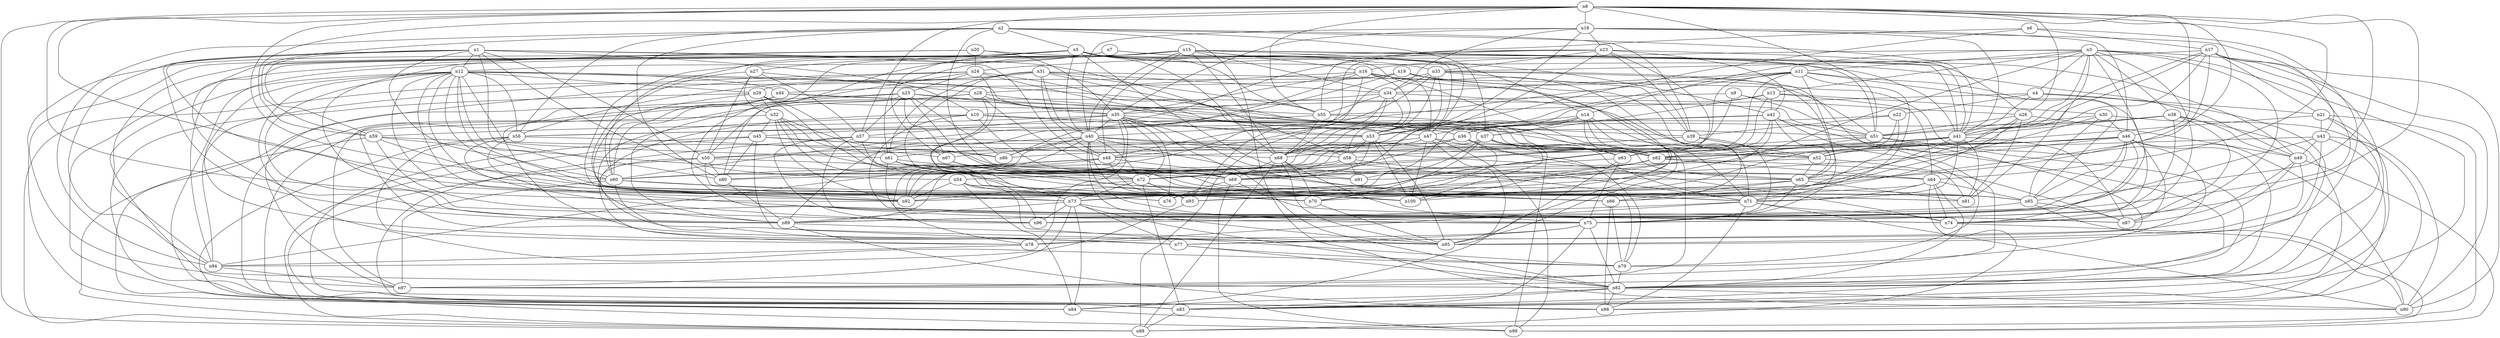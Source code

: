 strict graph {
	n1 -- n54;
	n1 -- n50;
	n1 -- n48;
	n1 -- n59;
	n1 -- n94;
	n1 -- n76;
	n1 -- n60;
	n1 -- n80;
	n1 -- n89;
	n1 -- n12;
	n1 -- n10;
	n1 -- n58;
	n2 -- n80;
	n2 -- n5;
	n2 -- n94;
	n2 -- n37;
	n2 -- n39;
	n2 -- n69;
	n2 -- n90;
	n2 -- n41;
	n2 -- n59;
	n2 -- n56;
	n3 -- n4;
	n3 -- n16;
	n3 -- n74;
	n3 -- n41;
	n3 -- n93;
	n3 -- n13;
	n3 -- n75;
	n3 -- n83;
	n3 -- n81;
	n3 -- n90;
	n3 -- n14;
	n3 -- n11;
	n3 -- n38;
	n3 -- n96;
	n4 -- n82;
	n4 -- n22;
	n4 -- n41;
	n4 -- n55;
	n4 -- n21;
	n5 -- n68;
	n5 -- n60;
	n5 -- n27;
	n5 -- n55;
	n5 -- n82;
	n5 -- n65;
	n5 -- n67;
	n5 -- n84;
	n5 -- n94;
	n5 -- n33;
	n5 -- n49;
	n5 -- n62;
	n5 -- n40;
	n5 -- n51;
	n6 -- n53;
	n6 -- n56;
	n6 -- n17;
	n6 -- n95;
	n7 -- n92;
	n7 -- n53;
	n7 -- n12;
	n7 -- n14;
	n8 -- n57;
	n8 -- n60;
	n8 -- n92;
	n8 -- n74;
	n8 -- n59;
	n8 -- n88;
	n8 -- n51;
	n8 -- n70;
	n8 -- n46;
	n8 -- n26;
	n8 -- n65;
	n8 -- n64;
	n8 -- n55;
	n8 -- n85;
	n8 -- n18;
	n9 -- n51;
	n9 -- n54;
	n9 -- n10;
	n9 -- n26;
	n10 -- n36;
	n10 -- n89;
	n10 -- n78;
	n10 -- n69;
	n10 -- n87;
	n10 -- n53;
	n11 -- n34;
	n11 -- n65;
	n11 -- n71;
	n11 -- n92;
	n11 -- n72;
	n11 -- n86;
	n11 -- n74;
	n11 -- n85;
	n11 -- n53;
	n12 -- n79;
	n12 -- n63;
	n12 -- n61;
	n12 -- n92;
	n12 -- n60;
	n12 -- n97;
	n12 -- n51;
	n12 -- n44;
	n12 -- n85;
	n12 -- n73;
	n12 -- n56;
	n12 -- n77;
	n12 -- n76;
	n12 -- n29;
	n12 -- n100;
	n12 -- n89;
	n13 -- n64;
	n13 -- n30;
	n13 -- n68;
	n13 -- n42;
	n13 -- n63;
	n13 -- n37;
	n14 -- n36;
	n14 -- n92;
	n14 -- n95;
	n14 -- n37;
	n14 -- n62;
	n14 -- n71;
	n14 -- n53;
	n14 -- n97;
	n14 -- n60;
	n15 -- n48;
	n15 -- n68;
	n15 -- n26;
	n15 -- n41;
	n15 -- n47;
	n15 -- n16;
	n15 -- n98;
	n15 -- n94;
	n15 -- n40;
	n15 -- n61;
	n15 -- n60;
	n15 -- n75;
	n15 -- n83;
	n15 -- n34;
	n15 -- n49;
	n15 -- n42;
	n16 -- n35;
	n16 -- n60;
	n16 -- n71;
	n16 -- n95;
	n16 -- n47;
	n16 -- n28;
	n16 -- n68;
	n16 -- n92;
	n17 -- n41;
	n17 -- n89;
	n17 -- n90;
	n17 -- n33;
	n17 -- n21;
	n17 -- n82;
	n17 -- n73;
	n17 -- n52;
	n17 -- n62;
	n18 -- n53;
	n18 -- n23;
	n18 -- n43;
	n18 -- n35;
	n18 -- n41;
	n18 -- n40;
	n18 -- n34;
	n18 -- n46;
	n19 -- n79;
	n19 -- n44;
	n19 -- n29;
	n19 -- n100;
	n19 -- n45;
	n19 -- n66;
	n20 -- n41;
	n20 -- n89;
	n20 -- n96;
	n20 -- n24;
	n20 -- n35;
	n21 -- n83;
	n21 -- n88;
	n21 -- n43;
	n21 -- n82;
	n21 -- n50;
	n22 -- n36;
	n22 -- n93;
	n22 -- n71;
	n22 -- n39;
	n23 -- n24;
	n23 -- n55;
	n23 -- n48;
	n23 -- n42;
	n23 -- n41;
	n23 -- n73;
	n23 -- n69;
	n23 -- n33;
	n23 -- n39;
	n24 -- n97;
	n24 -- n47;
	n24 -- n89;
	n24 -- n25;
	n24 -- n96;
	n24 -- n94;
	n24 -- n63;
	n25 -- n83;
	n25 -- n35;
	n25 -- n57;
	n25 -- n37;
	n25 -- n67;
	n25 -- n86;
	n25 -- n97;
	n25 -- n80;
	n25 -- n69;
	n26 -- n70;
	n26 -- n81;
	n26 -- n51;
	n26 -- n49;
	n26 -- n65;
	n27 -- n50;
	n27 -- n28;
	n27 -- n32;
	n27 -- n70;
	n27 -- n57;
	n28 -- n62;
	n28 -- n95;
	n28 -- n50;
	n28 -- n91;
	n28 -- n35;
	n28 -- n81;
	n29 -- n39;
	n29 -- n83;
	n29 -- n85;
	n29 -- n81;
	n29 -- n32;
	n29 -- n92;
	n30 -- n76;
	n30 -- n46;
	n30 -- n98;
	n30 -- n51;
	n30 -- n85;
	n31 -- n51;
	n31 -- n40;
	n31 -- n88;
	n31 -- n55;
	n31 -- n63;
	n31 -- n34;
	n31 -- n72;
	n31 -- n56;
	n31 -- n61;
	n31 -- n48;
	n32 -- n70;
	n32 -- n92;
	n32 -- n64;
	n32 -- n86;
	n32 -- n98;
	n32 -- n45;
	n32 -- n100;
	n33 -- n34;
	n33 -- n58;
	n33 -- n75;
	n33 -- n40;
	n33 -- n68;
	n33 -- n97;
	n33 -- n39;
	n33 -- n48;
	n34 -- n35;
	n34 -- n93;
	n34 -- n68;
	n34 -- n52;
	n34 -- n55;
	n34 -- n88;
	n35 -- n52;
	n35 -- n91;
	n35 -- n76;
	n35 -- n40;
	n35 -- n82;
	n35 -- n59;
	n35 -- n78;
	n35 -- n89;
	n35 -- n53;
	n35 -- n72;
	n35 -- n57;
	n36 -- n60;
	n36 -- n52;
	n36 -- n70;
	n36 -- n72;
	n36 -- n79;
	n37 -- n70;
	n37 -- n92;
	n37 -- n100;
	n37 -- n99;
	n37 -- n63;
	n37 -- n71;
	n37 -- n91;
	n38 -- n53;
	n38 -- n83;
	n38 -- n51;
	n38 -- n49;
	n38 -- n41;
	n38 -- n87;
	n38 -- n75;
	n39 -- n58;
	n39 -- n52;
	n39 -- n75;
	n40 -- n75;
	n40 -- n50;
	n40 -- n65;
	n40 -- n93;
	n40 -- n58;
	n40 -- n66;
	n40 -- n94;
	n40 -- n72;
	n40 -- n78;
	n40 -- n95;
	n40 -- n86;
	n41 -- n81;
	n41 -- n52;
	n41 -- n87;
	n41 -- n70;
	n41 -- n86;
	n41 -- n62;
	n41 -- n71;
	n42 -- n82;
	n42 -- n56;
	n42 -- n93;
	n42 -- n62;
	n42 -- n47;
	n42 -- n65;
	n42 -- n79;
	n43 -- n89;
	n43 -- n62;
	n43 -- n90;
	n43 -- n97;
	n43 -- n98;
	n43 -- n49;
	n44 -- n60;
	n44 -- n55;
	n44 -- n51;
	n44 -- n84;
	n44 -- n77;
	n45 -- n88;
	n45 -- n83;
	n45 -- n80;
	n45 -- n68;
	n45 -- n77;
	n45 -- n62;
	n46 -- n74;
	n46 -- n91;
	n46 -- n82;
	n46 -- n52;
	n46 -- n89;
	n46 -- n85;
	n46 -- n63;
	n46 -- n68;
	n46 -- n87;
	n46 -- n90;
	n46 -- n48;
	n47 -- n99;
	n47 -- n100;
	n47 -- n95;
	n47 -- n60;
	n47 -- n61;
	n47 -- n74;
	n48 -- n60;
	n48 -- n92;
	n48 -- n71;
	n48 -- n93;
	n48 -- n80;
	n49 -- n99;
	n49 -- n87;
	n49 -- n77;
	n49 -- n95;
	n50 -- n77;
	n50 -- n69;
	n50 -- n80;
	n50 -- n92;
	n50 -- n99;
	n51 -- n63;
	n51 -- n83;
	n51 -- n77;
	n51 -- n73;
	n52 -- n72;
	n52 -- n65;
	n52 -- n87;
	n53 -- n58;
	n53 -- n67;
	n53 -- n69;
	n53 -- n95;
	n53 -- n100;
	n54 -- n79;
	n54 -- n84;
	n54 -- n70;
	n54 -- n93;
	n54 -- n92;
	n55 -- n65;
	n55 -- n68;
	n55 -- n89;
	n56 -- n84;
	n56 -- n78;
	n56 -- n96;
	n56 -- n67;
	n56 -- n74;
	n57 -- n74;
	n57 -- n100;
	n57 -- n83;
	n57 -- n62;
	n57 -- n96;
	n58 -- n72;
	n58 -- n79;
	n58 -- n91;
	n58 -- n71;
	n58 -- n80;
	n59 -- n88;
	n59 -- n66;
	n59 -- n87;
	n59 -- n86;
	n59 -- n72;
	n60 -- n70;
	n60 -- n73;
	n60 -- n95;
	n60 -- n97;
	n61 -- n73;
	n61 -- n87;
	n61 -- n66;
	n61 -- n72;
	n61 -- n64;
	n62 -- n64;
	n62 -- n69;
	n62 -- n76;
	n62 -- n100;
	n62 -- n81;
	n63 -- n84;
	n63 -- n75;
	n63 -- n69;
	n64 -- n74;
	n64 -- n85;
	n64 -- n71;
	n64 -- n82;
	n64 -- n88;
	n64 -- n66;
	n65 -- n66;
	n65 -- n70;
	n65 -- n81;
	n65 -- n75;
	n66 -- n79;
	n66 -- n98;
	n67 -- n71;
	n67 -- n85;
	n67 -- n69;
	n67 -- n91;
	n68 -- n75;
	n68 -- n88;
	n68 -- n70;
	n68 -- n95;
	n68 -- n69;
	n69 -- n99;
	n69 -- n76;
	n69 -- n74;
	n70 -- n95;
	n71 -- n74;
	n71 -- n96;
	n71 -- n78;
	n71 -- n98;
	n71 -- n90;
	n72 -- n83;
	n72 -- n92;
	n72 -- n73;
	n72 -- n93;
	n72 -- n100;
	n73 -- n82;
	n73 -- n96;
	n73 -- n84;
	n73 -- n97;
	n73 -- n75;
	n73 -- n89;
	n73 -- n77;
	n74 -- n90;
	n75 -- n83;
	n75 -- n82;
	n75 -- n77;
	n75 -- n78;
	n77 -- n79;
	n77 -- n82;
	n78 -- n94;
	n79 -- n82;
	n80 -- n89;
	n82 -- n90;
	n82 -- n98;
	n82 -- n84;
	n82 -- n83;
	n83 -- n88;
	n84 -- n99;
	n85 -- n89;
	n85 -- n87;
	n85 -- n99;
	n89 -- n98;
	n89 -- n95;
	n93 -- n94;
	n94 -- n97;
}
